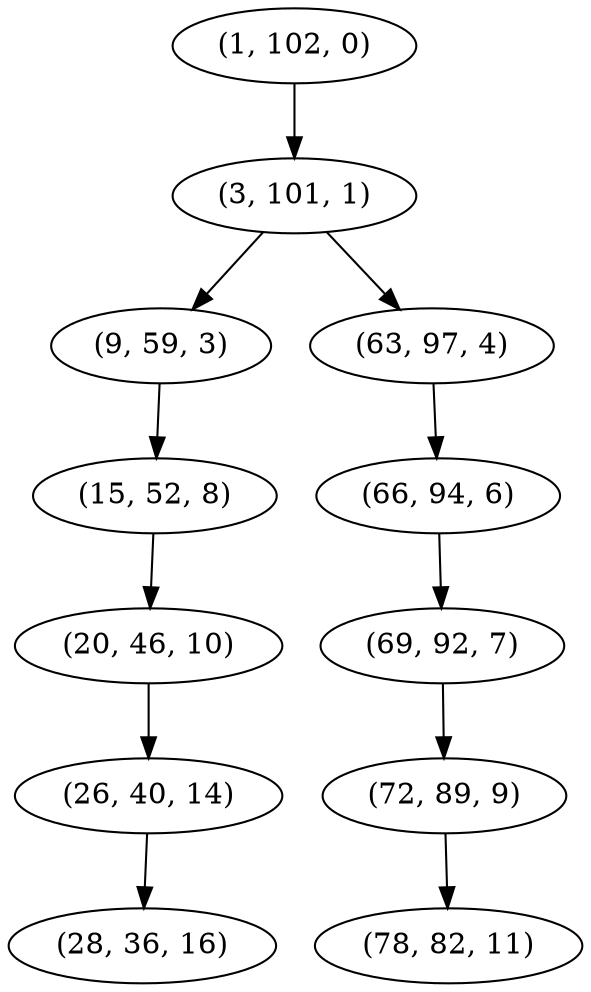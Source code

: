 digraph tree {
    "(1, 102, 0)";
    "(3, 101, 1)";
    "(9, 59, 3)";
    "(15, 52, 8)";
    "(20, 46, 10)";
    "(26, 40, 14)";
    "(28, 36, 16)";
    "(63, 97, 4)";
    "(66, 94, 6)";
    "(69, 92, 7)";
    "(72, 89, 9)";
    "(78, 82, 11)";
    "(1, 102, 0)" -> "(3, 101, 1)";
    "(3, 101, 1)" -> "(9, 59, 3)";
    "(3, 101, 1)" -> "(63, 97, 4)";
    "(9, 59, 3)" -> "(15, 52, 8)";
    "(15, 52, 8)" -> "(20, 46, 10)";
    "(20, 46, 10)" -> "(26, 40, 14)";
    "(26, 40, 14)" -> "(28, 36, 16)";
    "(63, 97, 4)" -> "(66, 94, 6)";
    "(66, 94, 6)" -> "(69, 92, 7)";
    "(69, 92, 7)" -> "(72, 89, 9)";
    "(72, 89, 9)" -> "(78, 82, 11)";
}
